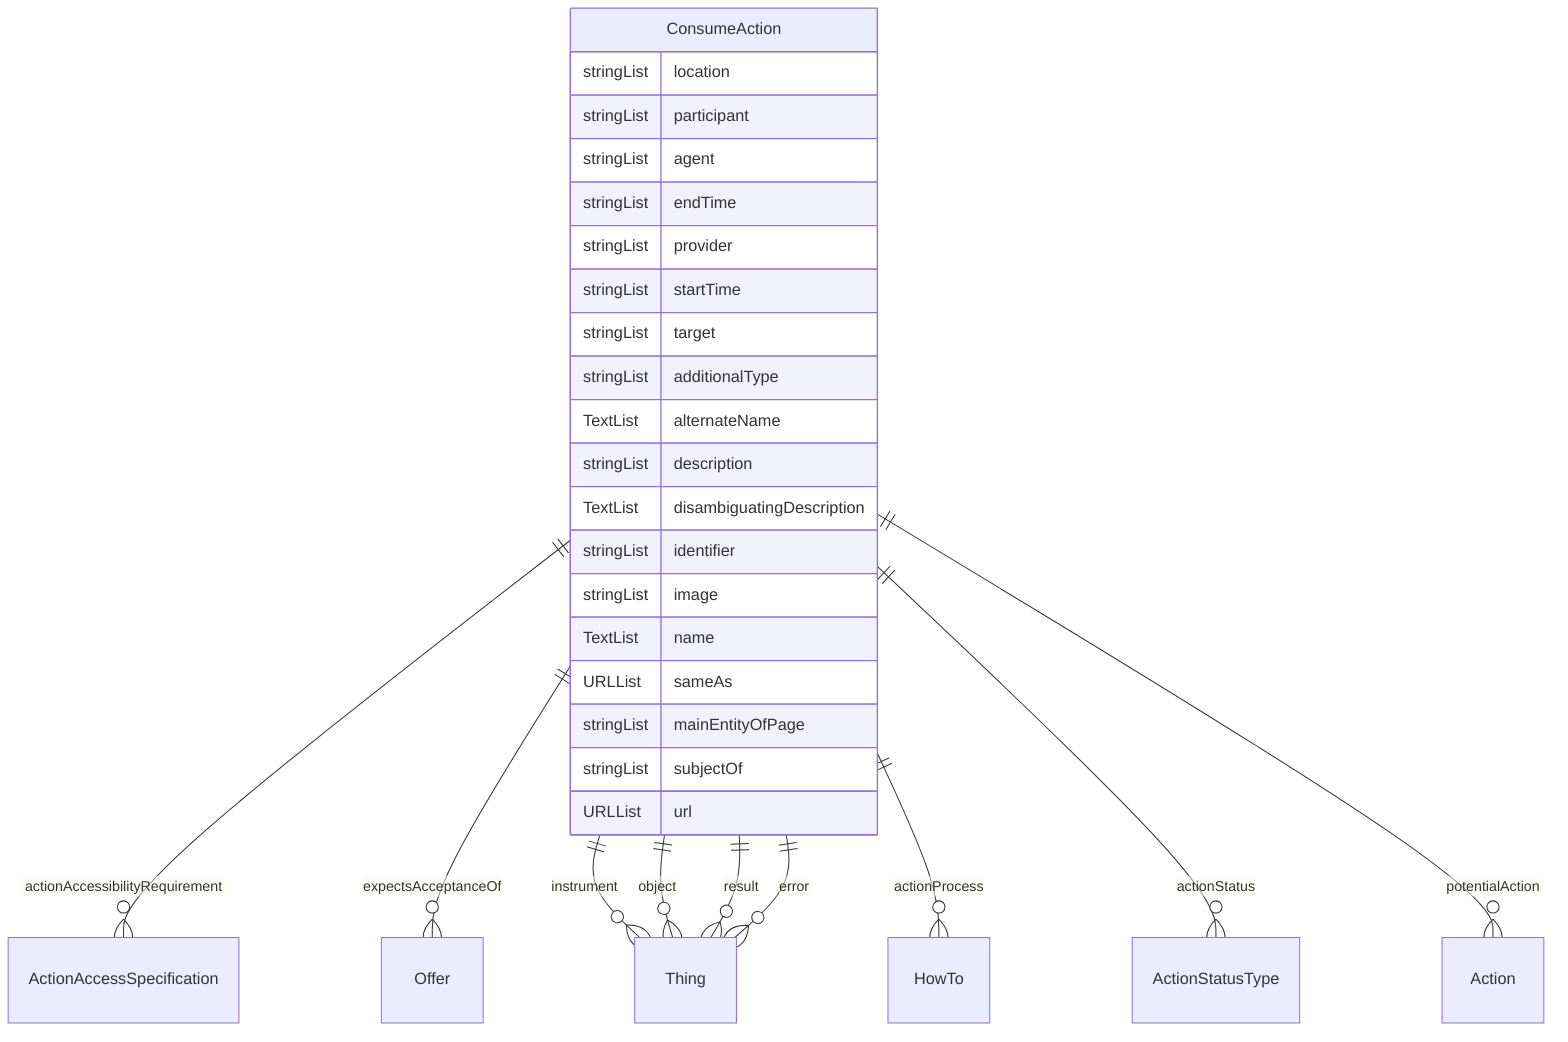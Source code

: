 erDiagram
ConsumeAction {
    stringList location  
    stringList participant  
    stringList agent  
    stringList endTime  
    stringList provider  
    stringList startTime  
    stringList target  
    stringList additionalType  
    TextList alternateName  
    stringList description  
    TextList disambiguatingDescription  
    stringList identifier  
    stringList image  
    TextList name  
    URLList sameAs  
    stringList mainEntityOfPage  
    stringList subjectOf  
    URLList url  
}

ConsumeAction ||--}o ActionAccessSpecification : "actionAccessibilityRequirement"
ConsumeAction ||--}o Offer : "expectsAcceptanceOf"
ConsumeAction ||--}o Thing : "instrument"
ConsumeAction ||--}o Thing : "object"
ConsumeAction ||--}o Thing : "result"
ConsumeAction ||--}o HowTo : "actionProcess"
ConsumeAction ||--}o ActionStatusType : "actionStatus"
ConsumeAction ||--}o Thing : "error"
ConsumeAction ||--}o Action : "potentialAction"